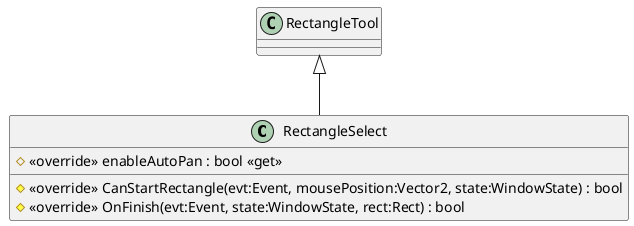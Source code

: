 @startuml
class RectangleSelect {
    # <<override>> enableAutoPan : bool <<get>>
    # <<override>> CanStartRectangle(evt:Event, mousePosition:Vector2, state:WindowState) : bool
    # <<override>> OnFinish(evt:Event, state:WindowState, rect:Rect) : bool
}
RectangleTool <|-- RectangleSelect
@enduml
